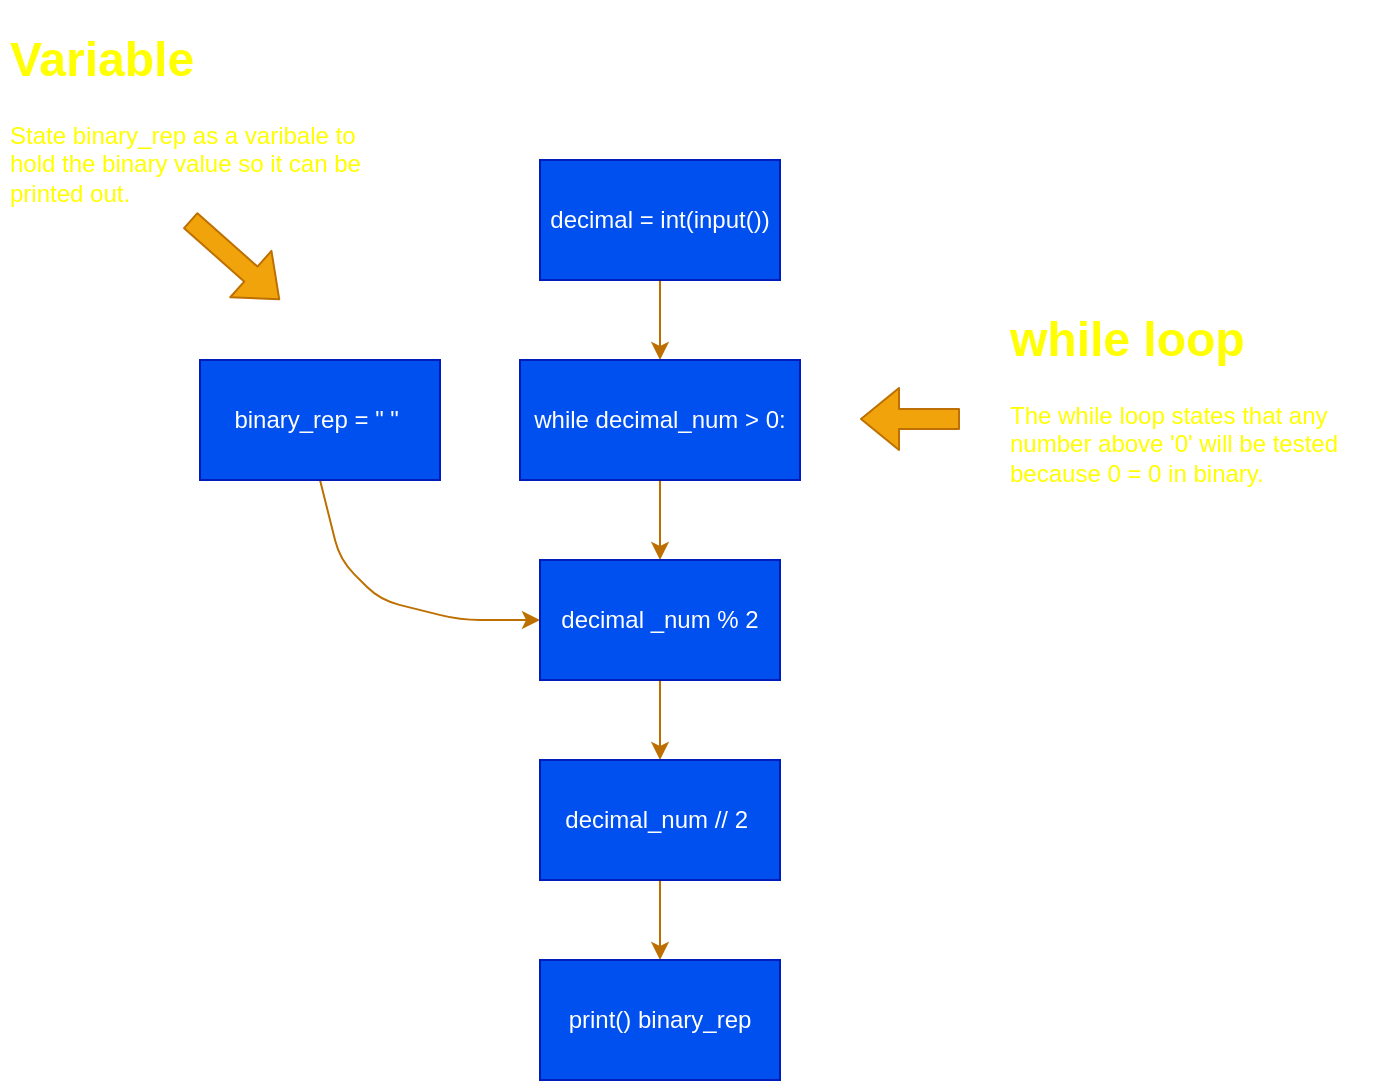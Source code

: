 <mxfile>
    <diagram id="taIbWOpeujsL3dZRqb-1" name="Page-1">
        <mxGraphModel dx="832" dy="563" grid="1" gridSize="10" guides="1" tooltips="1" connect="1" arrows="1" fold="1" page="1" pageScale="1" pageWidth="850" pageHeight="1100" math="0" shadow="0">
            <root>
                <mxCell id="0"/>
                <mxCell id="1" parent="0"/>
                <mxCell id="3" style="edgeStyle=none;html=1;exitX=0.5;exitY=1;exitDx=0;exitDy=0;fillColor=#f0a30a;strokeColor=#BD7000;" edge="1" parent="1" source="2">
                    <mxGeometry relative="1" as="geometry">
                        <mxPoint x="360" y="180" as="targetPoint"/>
                    </mxGeometry>
                </mxCell>
                <mxCell id="2" value="decimal = int(input())" style="rounded=0;whiteSpace=wrap;html=1;fillColor=#0050ef;fontColor=#ffffff;strokeColor=#001DBC;" vertex="1" parent="1">
                    <mxGeometry x="300" y="80" width="120" height="60" as="geometry"/>
                </mxCell>
                <mxCell id="6" style="edgeStyle=none;html=1;exitX=0.5;exitY=1;exitDx=0;exitDy=0;fillColor=#f0a30a;strokeColor=#BD7000;" edge="1" parent="1" source="4">
                    <mxGeometry relative="1" as="geometry">
                        <mxPoint x="360" y="280" as="targetPoint"/>
                    </mxGeometry>
                </mxCell>
                <mxCell id="4" value="while decimal_num &amp;gt; 0:" style="rounded=0;whiteSpace=wrap;html=1;fillColor=#0050ef;fontColor=#ffffff;strokeColor=#001DBC;" vertex="1" parent="1">
                    <mxGeometry x="290" y="180" width="140" height="60" as="geometry"/>
                </mxCell>
                <mxCell id="10" style="edgeStyle=none;html=1;exitX=0.5;exitY=1;exitDx=0;exitDy=0;entryX=0;entryY=0.5;entryDx=0;entryDy=0;fillColor=#f0a30a;strokeColor=#BD7000;" edge="1" parent="1" source="5" target="7">
                    <mxGeometry relative="1" as="geometry">
                        <Array as="points">
                            <mxPoint x="200" y="280"/>
                            <mxPoint x="220" y="300"/>
                            <mxPoint x="260" y="310"/>
                        </Array>
                    </mxGeometry>
                </mxCell>
                <mxCell id="5" value="binary_rep = &quot; &quot;&amp;nbsp;" style="rounded=0;whiteSpace=wrap;html=1;fillColor=#0050ef;fontColor=#ffffff;strokeColor=#001DBC;" vertex="1" parent="1">
                    <mxGeometry x="130" y="180" width="120" height="60" as="geometry"/>
                </mxCell>
                <mxCell id="8" style="edgeStyle=none;html=1;exitX=0.5;exitY=1;exitDx=0;exitDy=0;fillColor=#f0a30a;strokeColor=#BD7000;" edge="1" parent="1" source="7">
                    <mxGeometry relative="1" as="geometry">
                        <mxPoint x="360" y="380" as="targetPoint"/>
                    </mxGeometry>
                </mxCell>
                <mxCell id="7" value="decimal _num % 2" style="rounded=0;whiteSpace=wrap;html=1;fillColor=#0050ef;fontColor=#ffffff;strokeColor=#001DBC;" vertex="1" parent="1">
                    <mxGeometry x="300" y="280" width="120" height="60" as="geometry"/>
                </mxCell>
                <mxCell id="11" style="edgeStyle=none;html=1;exitX=0.5;exitY=1;exitDx=0;exitDy=0;fillColor=#f0a30a;strokeColor=#BD7000;" edge="1" parent="1" source="9">
                    <mxGeometry relative="1" as="geometry">
                        <mxPoint x="360" y="480" as="targetPoint"/>
                    </mxGeometry>
                </mxCell>
                <mxCell id="9" value="decimal_num // 2&amp;nbsp;" style="rounded=0;whiteSpace=wrap;html=1;fillColor=#0050ef;fontColor=#ffffff;strokeColor=#001DBC;" vertex="1" parent="1">
                    <mxGeometry x="300" y="380" width="120" height="60" as="geometry"/>
                </mxCell>
                <mxCell id="12" value="print() binary_rep" style="rounded=0;whiteSpace=wrap;html=1;fillColor=#0050ef;fontColor=#ffffff;strokeColor=#001DBC;" vertex="1" parent="1">
                    <mxGeometry x="300" y="480" width="120" height="60" as="geometry"/>
                </mxCell>
                <mxCell id="13" value="&lt;h1&gt;&lt;font color=&quot;#ffff00&quot;&gt;while loop&lt;/font&gt;&lt;/h1&gt;&lt;p&gt;&lt;font color=&quot;#ffff00&quot;&gt;The while loop states that any number above '0' will be tested because 0 = 0 in binary.&amp;nbsp;&lt;/font&gt;&lt;/p&gt;" style="text;html=1;strokeColor=none;fillColor=none;spacing=5;spacingTop=-20;whiteSpace=wrap;overflow=hidden;rounded=0;" vertex="1" parent="1">
                    <mxGeometry x="530" y="150" width="190" height="100" as="geometry"/>
                </mxCell>
                <mxCell id="14" value="" style="shape=flexArrow;endArrow=classic;html=1;fontColor=#FFFF00;fillColor=#f0a30a;strokeColor=#BD7000;" edge="1" parent="1">
                    <mxGeometry width="50" height="50" relative="1" as="geometry">
                        <mxPoint x="510" y="209.5" as="sourcePoint"/>
                        <mxPoint x="460" y="209.5" as="targetPoint"/>
                    </mxGeometry>
                </mxCell>
                <mxCell id="15" value="&lt;h1&gt;Variable&lt;/h1&gt;&lt;p&gt;State binary_rep as a varibale to hold the binary value so it can be printed out.&amp;nbsp;&lt;/p&gt;" style="text;html=1;strokeColor=none;fillColor=none;spacing=5;spacingTop=-20;whiteSpace=wrap;overflow=hidden;rounded=0;fontColor=#FFFF00;" vertex="1" parent="1">
                    <mxGeometry x="30" y="10" width="190" height="100" as="geometry"/>
                </mxCell>
                <mxCell id="16" value="" style="shape=flexArrow;endArrow=classic;html=1;fontColor=#FFFF00;exitX=0.5;exitY=1;exitDx=0;exitDy=0;fillColor=#f0a30a;strokeColor=#BD7000;" edge="1" parent="1" source="15">
                    <mxGeometry width="50" height="50" relative="1" as="geometry">
                        <mxPoint x="60" y="140" as="sourcePoint"/>
                        <mxPoint x="170" y="150" as="targetPoint"/>
                    </mxGeometry>
                </mxCell>
            </root>
        </mxGraphModel>
    </diagram>
</mxfile>